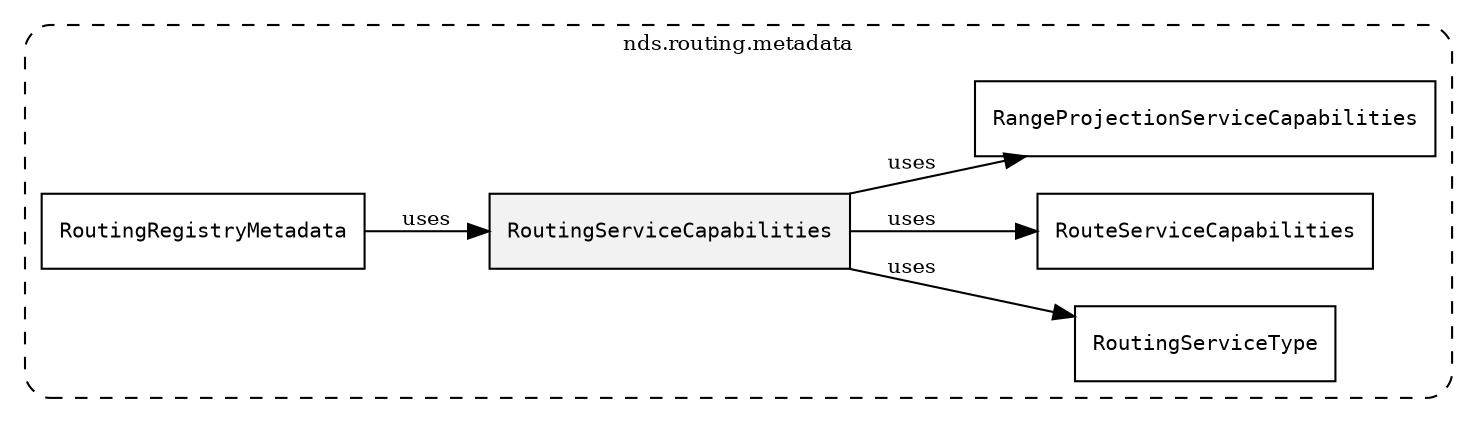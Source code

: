 /**
 * This dot file creates symbol collaboration diagram for RoutingServiceCapabilities.
 */
digraph ZSERIO
{
    node [shape=box, fontsize=10];
    rankdir="LR";
    fontsize=10;
    tooltip="RoutingServiceCapabilities collaboration diagram";

    subgraph "cluster_nds.routing.metadata"
    {
        style="dashed, rounded";
        label="nds.routing.metadata";
        tooltip="Package nds.routing.metadata";
        href="../../../content/packages/nds.routing.metadata.html#Package-nds-routing-metadata";
        target="_parent";

        "RoutingServiceCapabilities" [style="filled", fillcolor="#0000000D", target="_parent", label=<<font face="monospace"><table align="center" border="0" cellspacing="0" cellpadding="0"><tr><td href="../../../content/packages/nds.routing.metadata.html#Choice-RoutingServiceCapabilities" title="Choice defined in nds.routing.metadata">RoutingServiceCapabilities</td></tr></table></font>>];
        "RoutingServiceType" [target="_parent", label=<<font face="monospace"><table align="center" border="0" cellspacing="0" cellpadding="0"><tr><td href="../../../content/packages/nds.routing.metadata.html#Enum-RoutingServiceType" title="Enum defined in nds.routing.metadata">RoutingServiceType</td></tr></table></font>>];
        "RouteServiceCapabilities" [target="_parent", label=<<font face="monospace"><table align="center" border="0" cellspacing="0" cellpadding="0"><tr><td href="../../../content/packages/nds.routing.metadata.html#Structure-RouteServiceCapabilities" title="Structure defined in nds.routing.metadata">RouteServiceCapabilities</td></tr></table></font>>];
        "RangeProjectionServiceCapabilities" [target="_parent", label=<<font face="monospace"><table align="center" border="0" cellspacing="0" cellpadding="0"><tr><td href="../../../content/packages/nds.routing.metadata.html#Structure-RangeProjectionServiceCapabilities" title="Structure defined in nds.routing.metadata">RangeProjectionServiceCapabilities</td></tr></table></font>>];
        "RoutingRegistryMetadata" [target="_parent", label=<<font face="monospace"><table align="center" border="0" cellspacing="0" cellpadding="0"><tr><td href="../../../content/packages/nds.routing.metadata.html#Structure-RoutingRegistryMetadata" title="Structure defined in nds.routing.metadata">RoutingRegistryMetadata</td></tr></table></font>>];
    }

    "RoutingServiceCapabilities" -> "RoutingServiceType" [label="uses", fontsize=10];
    "RoutingServiceCapabilities" -> "RouteServiceCapabilities" [label="uses", fontsize=10];
    "RoutingServiceCapabilities" -> "RangeProjectionServiceCapabilities" [label="uses", fontsize=10];
    "RoutingRegistryMetadata" -> "RoutingServiceCapabilities" [label="uses", fontsize=10];
}
